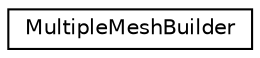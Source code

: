 digraph "Graphical Class Hierarchy"
{
 // LATEX_PDF_SIZE
  edge [fontname="Helvetica",fontsize="10",labelfontname="Helvetica",labelfontsize="10"];
  node [fontname="Helvetica",fontsize="10",shape=record];
  rankdir="LR";
  Node0 [label="MultipleMeshBuilder",height=0.2,width=0.4,color="black", fillcolor="white", style="filled",URL="$class_multiple_mesh_builder.html",tooltip=" "];
}
